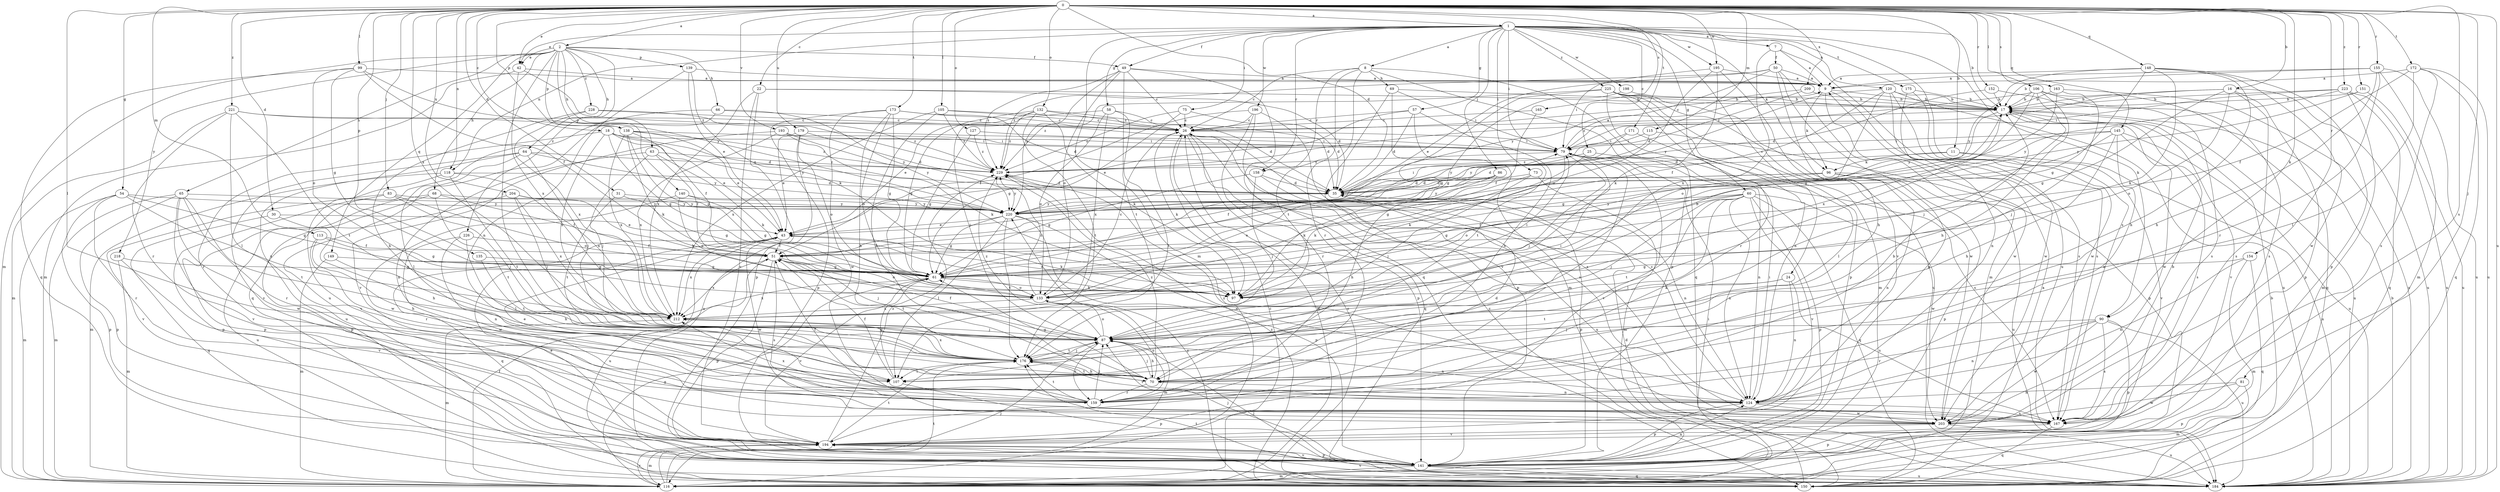 strict digraph  {
0;
1;
2;
7;
8;
9;
11;
16;
17;
18;
22;
24;
25;
26;
30;
31;
35;
42;
43;
49;
50;
51;
54;
57;
58;
60;
61;
63;
64;
65;
66;
68;
69;
70;
73;
75;
79;
81;
83;
86;
87;
90;
96;
97;
99;
105;
106;
107;
113;
115;
116;
118;
120;
124;
127;
132;
133;
135;
138;
139;
140;
141;
145;
148;
149;
150;
151;
152;
154;
155;
158;
159;
163;
165;
167;
171;
172;
173;
175;
176;
179;
184;
193;
194;
195;
196;
198;
203;
204;
209;
212;
218;
220;
221;
223;
225;
226;
228;
229;
0 -> 1  [label=a];
0 -> 2  [label=a];
0 -> 11  [label=b];
0 -> 16  [label=b];
0 -> 18  [label=c];
0 -> 22  [label=c];
0 -> 30  [label=d];
0 -> 31  [label=d];
0 -> 35  [label=d];
0 -> 42  [label=e];
0 -> 54  [label=g];
0 -> 81  [label=j];
0 -> 83  [label=j];
0 -> 90  [label=k];
0 -> 99  [label=l];
0 -> 105  [label=l];
0 -> 106  [label=l];
0 -> 107  [label=l];
0 -> 113  [label=m];
0 -> 115  [label=m];
0 -> 118  [label=n];
0 -> 127  [label=o];
0 -> 132  [label=o];
0 -> 135  [label=p];
0 -> 138  [label=p];
0 -> 145  [label=q];
0 -> 148  [label=q];
0 -> 151  [label=r];
0 -> 152  [label=r];
0 -> 154  [label=r];
0 -> 155  [label=r];
0 -> 163  [label=s];
0 -> 165  [label=s];
0 -> 167  [label=s];
0 -> 171  [label=t];
0 -> 172  [label=t];
0 -> 173  [label=t];
0 -> 179  [label=u];
0 -> 184  [label=u];
0 -> 193  [label=v];
0 -> 195  [label=w];
0 -> 204  [label=x];
0 -> 209  [label=x];
0 -> 212  [label=x];
0 -> 221  [label=z];
0 -> 223  [label=z];
1 -> 7  [label=a];
1 -> 8  [label=a];
1 -> 17  [label=b];
1 -> 24  [label=c];
1 -> 25  [label=c];
1 -> 42  [label=e];
1 -> 49  [label=f];
1 -> 57  [label=g];
1 -> 58  [label=g];
1 -> 60  [label=g];
1 -> 73  [label=i];
1 -> 75  [label=i];
1 -> 79  [label=i];
1 -> 86  [label=j];
1 -> 90  [label=k];
1 -> 96  [label=k];
1 -> 116  [label=m];
1 -> 118  [label=n];
1 -> 120  [label=n];
1 -> 158  [label=r];
1 -> 167  [label=s];
1 -> 175  [label=t];
1 -> 195  [label=w];
1 -> 196  [label=w];
1 -> 198  [label=w];
1 -> 225  [label=z];
2 -> 42  [label=e];
2 -> 49  [label=f];
2 -> 63  [label=h];
2 -> 64  [label=h];
2 -> 65  [label=h];
2 -> 66  [label=h];
2 -> 68  [label=h];
2 -> 87  [label=j];
2 -> 116  [label=m];
2 -> 138  [label=p];
2 -> 139  [label=p];
2 -> 140  [label=p];
2 -> 149  [label=q];
2 -> 218  [label=y];
2 -> 226  [label=z];
2 -> 228  [label=z];
7 -> 9  [label=a];
7 -> 50  [label=f];
7 -> 184  [label=u];
7 -> 212  [label=x];
8 -> 26  [label=c];
8 -> 69  [label=h];
8 -> 141  [label=p];
8 -> 150  [label=q];
8 -> 158  [label=r];
8 -> 159  [label=r];
8 -> 176  [label=t];
9 -> 17  [label=b];
9 -> 96  [label=k];
9 -> 167  [label=s];
9 -> 203  [label=w];
11 -> 35  [label=d];
11 -> 96  [label=k];
11 -> 184  [label=u];
11 -> 194  [label=v];
16 -> 17  [label=b];
16 -> 61  [label=g];
16 -> 133  [label=o];
16 -> 141  [label=p];
16 -> 167  [label=s];
16 -> 184  [label=u];
16 -> 229  [label=z];
17 -> 26  [label=c];
17 -> 87  [label=j];
17 -> 184  [label=u];
17 -> 194  [label=v];
17 -> 203  [label=w];
17 -> 220  [label=y];
18 -> 35  [label=d];
18 -> 43  [label=e];
18 -> 61  [label=g];
18 -> 79  [label=i];
18 -> 159  [label=r];
18 -> 212  [label=x];
18 -> 220  [label=y];
22 -> 17  [label=b];
22 -> 35  [label=d];
22 -> 141  [label=p];
22 -> 194  [label=v];
22 -> 212  [label=x];
24 -> 97  [label=k];
24 -> 124  [label=n];
24 -> 167  [label=s];
24 -> 176  [label=t];
25 -> 61  [label=g];
25 -> 167  [label=s];
25 -> 229  [label=z];
26 -> 79  [label=i];
26 -> 97  [label=k];
26 -> 116  [label=m];
26 -> 141  [label=p];
26 -> 150  [label=q];
26 -> 167  [label=s];
30 -> 43  [label=e];
30 -> 70  [label=h];
30 -> 150  [label=q];
31 -> 61  [label=g];
31 -> 176  [label=t];
31 -> 220  [label=y];
35 -> 79  [label=i];
35 -> 124  [label=n];
35 -> 141  [label=p];
35 -> 220  [label=y];
42 -> 9  [label=a];
42 -> 116  [label=m];
42 -> 212  [label=x];
42 -> 229  [label=z];
43 -> 51  [label=f];
43 -> 97  [label=k];
43 -> 150  [label=q];
43 -> 184  [label=u];
43 -> 203  [label=w];
43 -> 212  [label=x];
49 -> 9  [label=a];
49 -> 26  [label=c];
49 -> 133  [label=o];
49 -> 150  [label=q];
49 -> 176  [label=t];
49 -> 220  [label=y];
49 -> 229  [label=z];
50 -> 9  [label=a];
50 -> 43  [label=e];
50 -> 70  [label=h];
50 -> 116  [label=m];
50 -> 141  [label=p];
50 -> 220  [label=y];
50 -> 229  [label=z];
51 -> 61  [label=g];
51 -> 87  [label=j];
51 -> 133  [label=o];
51 -> 141  [label=p];
51 -> 167  [label=s];
51 -> 176  [label=t];
51 -> 212  [label=x];
54 -> 61  [label=g];
54 -> 116  [label=m];
54 -> 141  [label=p];
54 -> 159  [label=r];
54 -> 212  [label=x];
54 -> 220  [label=y];
57 -> 26  [label=c];
57 -> 35  [label=d];
57 -> 43  [label=e];
57 -> 70  [label=h];
57 -> 176  [label=t];
58 -> 26  [label=c];
58 -> 43  [label=e];
58 -> 107  [label=l];
58 -> 133  [label=o];
58 -> 212  [label=x];
60 -> 51  [label=f];
60 -> 61  [label=g];
60 -> 87  [label=j];
60 -> 107  [label=l];
60 -> 124  [label=n];
60 -> 141  [label=p];
60 -> 150  [label=q];
60 -> 176  [label=t];
60 -> 194  [label=v];
60 -> 203  [label=w];
60 -> 220  [label=y];
61 -> 97  [label=k];
61 -> 133  [label=o];
61 -> 194  [label=v];
61 -> 212  [label=x];
63 -> 51  [label=f];
63 -> 87  [label=j];
63 -> 97  [label=k];
63 -> 124  [label=n];
63 -> 229  [label=z];
64 -> 87  [label=j];
64 -> 107  [label=l];
64 -> 184  [label=u];
64 -> 194  [label=v];
64 -> 220  [label=y];
64 -> 229  [label=z];
65 -> 116  [label=m];
65 -> 141  [label=p];
65 -> 159  [label=r];
65 -> 176  [label=t];
65 -> 194  [label=v];
65 -> 203  [label=w];
65 -> 220  [label=y];
66 -> 26  [label=c];
66 -> 150  [label=q];
66 -> 184  [label=u];
66 -> 220  [label=y];
68 -> 51  [label=f];
68 -> 141  [label=p];
68 -> 176  [label=t];
68 -> 184  [label=u];
68 -> 220  [label=y];
69 -> 17  [label=b];
69 -> 79  [label=i];
69 -> 116  [label=m];
69 -> 194  [label=v];
70 -> 61  [label=g];
70 -> 79  [label=i];
70 -> 87  [label=j];
70 -> 124  [label=n];
70 -> 159  [label=r];
70 -> 176  [label=t];
70 -> 229  [label=z];
73 -> 35  [label=d];
73 -> 87  [label=j];
73 -> 97  [label=k];
73 -> 116  [label=m];
75 -> 26  [label=c];
75 -> 35  [label=d];
75 -> 61  [label=g];
75 -> 229  [label=z];
79 -> 9  [label=a];
79 -> 87  [label=j];
79 -> 97  [label=k];
79 -> 124  [label=n];
79 -> 194  [label=v];
79 -> 229  [label=z];
81 -> 116  [label=m];
81 -> 124  [label=n];
81 -> 141  [label=p];
81 -> 203  [label=w];
83 -> 87  [label=j];
83 -> 133  [label=o];
83 -> 141  [label=p];
83 -> 194  [label=v];
83 -> 220  [label=y];
86 -> 35  [label=d];
86 -> 51  [label=f];
86 -> 70  [label=h];
86 -> 97  [label=k];
86 -> 133  [label=o];
87 -> 51  [label=f];
87 -> 70  [label=h];
87 -> 79  [label=i];
87 -> 124  [label=n];
87 -> 133  [label=o];
87 -> 159  [label=r];
87 -> 176  [label=t];
87 -> 229  [label=z];
90 -> 87  [label=j];
90 -> 124  [label=n];
90 -> 141  [label=p];
90 -> 159  [label=r];
90 -> 167  [label=s];
90 -> 184  [label=u];
90 -> 203  [label=w];
96 -> 35  [label=d];
96 -> 124  [label=n];
96 -> 133  [label=o];
96 -> 141  [label=p];
96 -> 184  [label=u];
96 -> 220  [label=y];
97 -> 17  [label=b];
97 -> 43  [label=e];
97 -> 79  [label=i];
99 -> 9  [label=a];
99 -> 51  [label=f];
99 -> 61  [label=g];
99 -> 133  [label=o];
99 -> 150  [label=q];
99 -> 220  [label=y];
105 -> 26  [label=c];
105 -> 35  [label=d];
105 -> 70  [label=h];
105 -> 212  [label=x];
105 -> 229  [label=z];
106 -> 17  [label=b];
106 -> 70  [label=h];
106 -> 79  [label=i];
106 -> 87  [label=j];
106 -> 150  [label=q];
106 -> 167  [label=s];
106 -> 212  [label=x];
107 -> 51  [label=f];
107 -> 61  [label=g];
107 -> 141  [label=p];
113 -> 51  [label=f];
113 -> 61  [label=g];
113 -> 70  [label=h];
113 -> 159  [label=r];
115 -> 79  [label=i];
115 -> 141  [label=p];
115 -> 220  [label=y];
116 -> 26  [label=c];
116 -> 51  [label=f];
116 -> 61  [label=g];
116 -> 79  [label=i];
116 -> 87  [label=j];
116 -> 176  [label=t];
116 -> 194  [label=v];
118 -> 35  [label=d];
118 -> 116  [label=m];
118 -> 176  [label=t];
118 -> 194  [label=v];
118 -> 212  [label=x];
120 -> 17  [label=b];
120 -> 51  [label=f];
120 -> 133  [label=o];
120 -> 167  [label=s];
120 -> 184  [label=u];
120 -> 203  [label=w];
120 -> 220  [label=y];
124 -> 26  [label=c];
124 -> 79  [label=i];
124 -> 141  [label=p];
124 -> 167  [label=s];
124 -> 176  [label=t];
124 -> 203  [label=w];
127 -> 61  [label=g];
127 -> 79  [label=i];
127 -> 229  [label=z];
132 -> 26  [label=c];
132 -> 35  [label=d];
132 -> 61  [label=g];
132 -> 87  [label=j];
132 -> 97  [label=k];
132 -> 176  [label=t];
132 -> 229  [label=z];
133 -> 26  [label=c];
133 -> 116  [label=m];
133 -> 212  [label=x];
133 -> 229  [label=z];
135 -> 61  [label=g];
135 -> 176  [label=t];
138 -> 43  [label=e];
138 -> 51  [label=f];
138 -> 61  [label=g];
138 -> 79  [label=i];
138 -> 97  [label=k];
138 -> 212  [label=x];
138 -> 229  [label=z];
139 -> 9  [label=a];
139 -> 43  [label=e];
139 -> 97  [label=k];
139 -> 124  [label=n];
140 -> 61  [label=g];
140 -> 133  [label=o];
140 -> 203  [label=w];
140 -> 220  [label=y];
141 -> 43  [label=e];
141 -> 87  [label=j];
141 -> 116  [label=m];
141 -> 124  [label=n];
141 -> 150  [label=q];
141 -> 184  [label=u];
141 -> 194  [label=v];
145 -> 35  [label=d];
145 -> 61  [label=g];
145 -> 70  [label=h];
145 -> 79  [label=i];
145 -> 124  [label=n];
145 -> 167  [label=s];
145 -> 184  [label=u];
148 -> 9  [label=a];
148 -> 61  [label=g];
148 -> 70  [label=h];
148 -> 97  [label=k];
148 -> 141  [label=p];
148 -> 203  [label=w];
148 -> 220  [label=y];
149 -> 61  [label=g];
149 -> 70  [label=h];
149 -> 116  [label=m];
150 -> 9  [label=a];
150 -> 17  [label=b];
150 -> 26  [label=c];
150 -> 35  [label=d];
150 -> 220  [label=y];
150 -> 229  [label=z];
151 -> 17  [label=b];
151 -> 184  [label=u];
151 -> 220  [label=y];
152 -> 17  [label=b];
152 -> 35  [label=d];
152 -> 167  [label=s];
154 -> 61  [label=g];
154 -> 116  [label=m];
154 -> 124  [label=n];
154 -> 150  [label=q];
155 -> 9  [label=a];
155 -> 17  [label=b];
155 -> 70  [label=h];
155 -> 116  [label=m];
155 -> 159  [label=r];
155 -> 184  [label=u];
158 -> 35  [label=d];
158 -> 61  [label=g];
158 -> 87  [label=j];
158 -> 184  [label=u];
159 -> 17  [label=b];
159 -> 35  [label=d];
159 -> 43  [label=e];
159 -> 51  [label=f];
159 -> 87  [label=j];
159 -> 133  [label=o];
159 -> 176  [label=t];
159 -> 212  [label=x];
163 -> 17  [label=b];
163 -> 61  [label=g];
163 -> 87  [label=j];
163 -> 184  [label=u];
165 -> 26  [label=c];
165 -> 51  [label=f];
167 -> 141  [label=p];
167 -> 150  [label=q];
167 -> 229  [label=z];
171 -> 79  [label=i];
171 -> 107  [label=l];
171 -> 220  [label=y];
172 -> 9  [label=a];
172 -> 51  [label=f];
172 -> 107  [label=l];
172 -> 150  [label=q];
172 -> 167  [label=s];
172 -> 184  [label=u];
173 -> 26  [label=c];
173 -> 35  [label=d];
173 -> 61  [label=g];
173 -> 70  [label=h];
173 -> 133  [label=o];
173 -> 141  [label=p];
173 -> 203  [label=w];
175 -> 17  [label=b];
175 -> 124  [label=n];
175 -> 203  [label=w];
176 -> 70  [label=h];
176 -> 87  [label=j];
176 -> 107  [label=l];
176 -> 212  [label=x];
179 -> 35  [label=d];
179 -> 43  [label=e];
179 -> 79  [label=i];
179 -> 133  [label=o];
179 -> 184  [label=u];
184 -> 17  [label=b];
184 -> 26  [label=c];
184 -> 87  [label=j];
184 -> 176  [label=t];
184 -> 194  [label=v];
193 -> 79  [label=i];
193 -> 97  [label=k];
193 -> 194  [label=v];
193 -> 212  [label=x];
193 -> 220  [label=y];
194 -> 116  [label=m];
194 -> 141  [label=p];
194 -> 176  [label=t];
194 -> 229  [label=z];
195 -> 9  [label=a];
195 -> 79  [label=i];
195 -> 97  [label=k];
195 -> 133  [label=o];
195 -> 194  [label=v];
196 -> 26  [label=c];
196 -> 51  [label=f];
196 -> 141  [label=p];
196 -> 159  [label=r];
196 -> 167  [label=s];
198 -> 17  [label=b];
198 -> 61  [label=g];
203 -> 17  [label=b];
203 -> 184  [label=u];
203 -> 194  [label=v];
204 -> 87  [label=j];
204 -> 97  [label=k];
204 -> 141  [label=p];
204 -> 212  [label=x];
204 -> 220  [label=y];
209 -> 17  [label=b];
209 -> 26  [label=c];
209 -> 35  [label=d];
212 -> 87  [label=j];
212 -> 116  [label=m];
218 -> 61  [label=g];
218 -> 116  [label=m];
218 -> 194  [label=v];
220 -> 43  [label=e];
220 -> 61  [label=g];
220 -> 107  [label=l];
220 -> 124  [label=n];
220 -> 141  [label=p];
220 -> 176  [label=t];
221 -> 26  [label=c];
221 -> 79  [label=i];
221 -> 107  [label=l];
221 -> 116  [label=m];
221 -> 159  [label=r];
221 -> 176  [label=t];
223 -> 17  [label=b];
223 -> 79  [label=i];
223 -> 116  [label=m];
223 -> 150  [label=q];
223 -> 184  [label=u];
223 -> 220  [label=y];
225 -> 17  [label=b];
225 -> 61  [label=g];
225 -> 116  [label=m];
225 -> 124  [label=n];
225 -> 141  [label=p];
225 -> 159  [label=r];
225 -> 184  [label=u];
225 -> 203  [label=w];
225 -> 229  [label=z];
226 -> 51  [label=f];
226 -> 107  [label=l];
226 -> 124  [label=n];
226 -> 203  [label=w];
228 -> 26  [label=c];
228 -> 70  [label=h];
228 -> 212  [label=x];
228 -> 229  [label=z];
229 -> 35  [label=d];
229 -> 220  [label=y];
}
